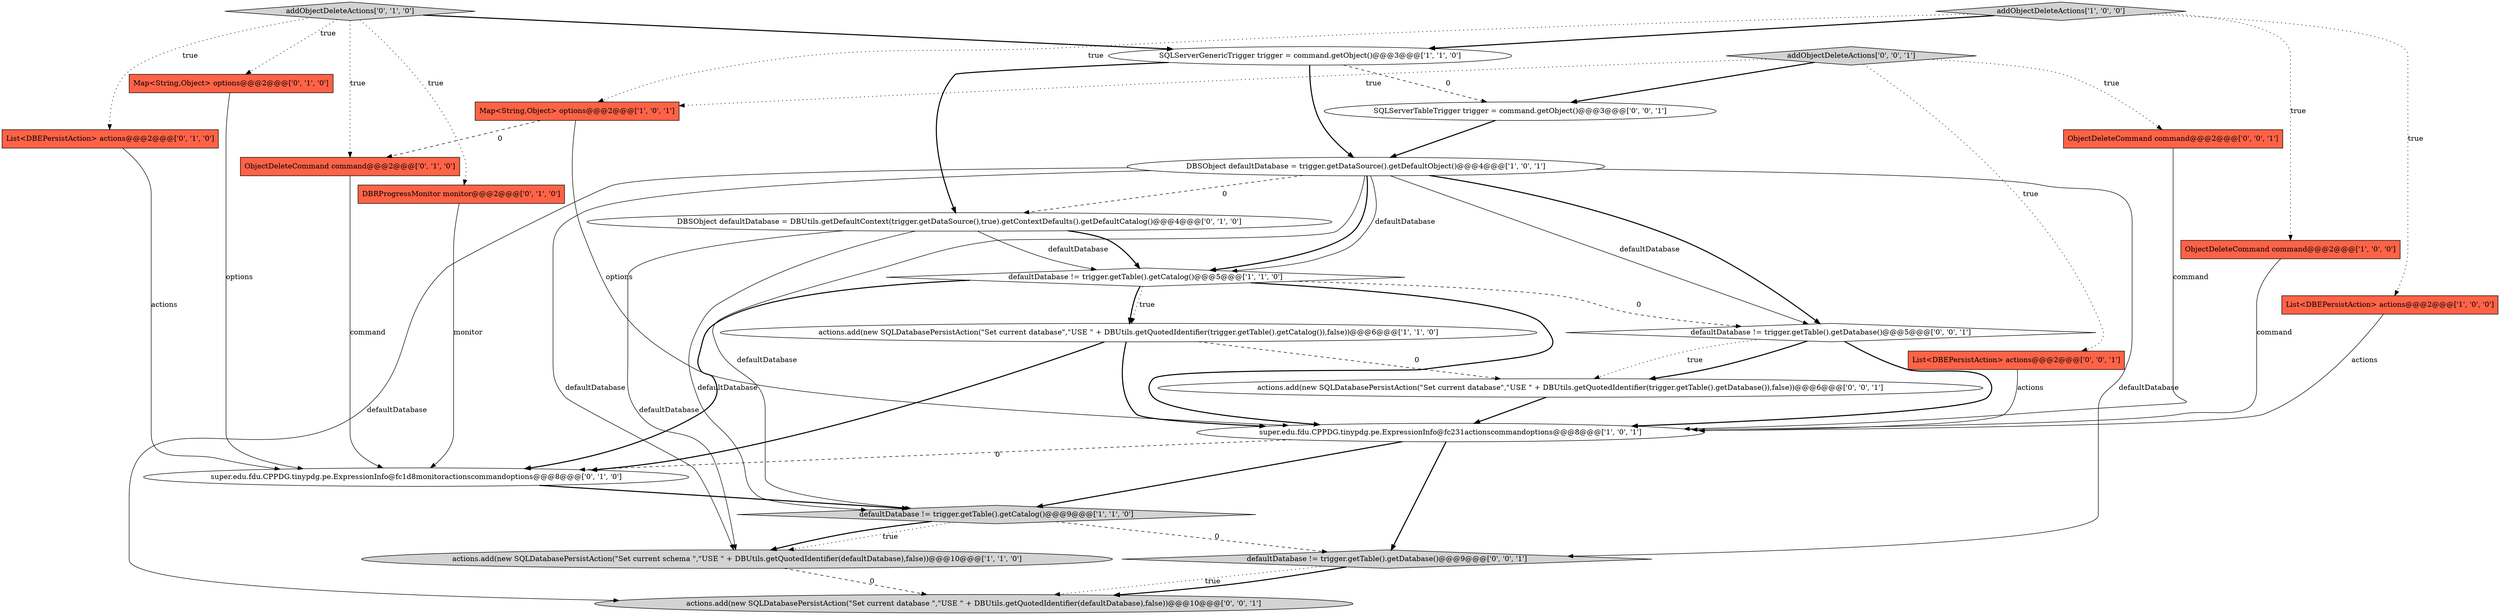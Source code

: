 digraph {
7 [style = filled, label = "super.edu.fdu.CPPDG.tinypdg.pe.ExpressionInfo@fc231actionscommandoptions@@@8@@@['1', '0', '1']", fillcolor = white, shape = ellipse image = "AAA0AAABBB1BBB"];
11 [style = filled, label = "Map<String,Object> options@@@2@@@['0', '1', '0']", fillcolor = tomato, shape = box image = "AAA0AAABBB2BBB"];
2 [style = filled, label = "DBSObject defaultDatabase = trigger.getDataSource().getDefaultObject()@@@4@@@['1', '0', '1']", fillcolor = white, shape = ellipse image = "AAA0AAABBB1BBB"];
14 [style = filled, label = "addObjectDeleteActions['0', '1', '0']", fillcolor = lightgray, shape = diamond image = "AAA0AAABBB2BBB"];
22 [style = filled, label = "List<DBEPersistAction> actions@@@2@@@['0', '0', '1']", fillcolor = tomato, shape = box image = "AAA0AAABBB3BBB"];
18 [style = filled, label = "actions.add(new SQLDatabasePersistAction(\"Set current database \",\"USE \" + DBUtils.getQuotedIdentifier(defaultDatabase),false))@@@10@@@['0', '0', '1']", fillcolor = lightgray, shape = ellipse image = "AAA0AAABBB3BBB"];
13 [style = filled, label = "List<DBEPersistAction> actions@@@2@@@['0', '1', '0']", fillcolor = tomato, shape = box image = "AAA0AAABBB2BBB"];
20 [style = filled, label = "defaultDatabase != trigger.getTable().getDatabase()@@@5@@@['0', '0', '1']", fillcolor = white, shape = diamond image = "AAA0AAABBB3BBB"];
10 [style = filled, label = "Map<String,Object> options@@@2@@@['1', '0', '1']", fillcolor = tomato, shape = box image = "AAA0AAABBB1BBB"];
16 [style = filled, label = "ObjectDeleteCommand command@@@2@@@['0', '1', '0']", fillcolor = tomato, shape = box image = "AAA1AAABBB2BBB"];
15 [style = filled, label = "DBRProgressMonitor monitor@@@2@@@['0', '1', '0']", fillcolor = tomato, shape = box image = "AAA0AAABBB2BBB"];
23 [style = filled, label = "actions.add(new SQLDatabasePersistAction(\"Set current database\",\"USE \" + DBUtils.getQuotedIdentifier(trigger.getTable().getDatabase()),false))@@@6@@@['0', '0', '1']", fillcolor = white, shape = ellipse image = "AAA0AAABBB3BBB"];
24 [style = filled, label = "addObjectDeleteActions['0', '0', '1']", fillcolor = lightgray, shape = diamond image = "AAA0AAABBB3BBB"];
8 [style = filled, label = "defaultDatabase != trigger.getTable().getCatalog()@@@5@@@['1', '1', '0']", fillcolor = white, shape = diamond image = "AAA0AAABBB1BBB"];
9 [style = filled, label = "SQLServerGenericTrigger trigger = command.getObject()@@@3@@@['1', '1', '0']", fillcolor = white, shape = ellipse image = "AAA0AAABBB1BBB"];
25 [style = filled, label = "defaultDatabase != trigger.getTable().getDatabase()@@@9@@@['0', '0', '1']", fillcolor = lightgray, shape = diamond image = "AAA0AAABBB3BBB"];
19 [style = filled, label = "SQLServerTableTrigger trigger = command.getObject()@@@3@@@['0', '0', '1']", fillcolor = white, shape = ellipse image = "AAA0AAABBB3BBB"];
3 [style = filled, label = "defaultDatabase != trigger.getTable().getCatalog()@@@9@@@['1', '1', '0']", fillcolor = lightgray, shape = diamond image = "AAA0AAABBB1BBB"];
12 [style = filled, label = "super.edu.fdu.CPPDG.tinypdg.pe.ExpressionInfo@fc1d8monitoractionscommandoptions@@@8@@@['0', '1', '0']", fillcolor = white, shape = ellipse image = "AAA1AAABBB2BBB"];
0 [style = filled, label = "addObjectDeleteActions['1', '0', '0']", fillcolor = lightgray, shape = diamond image = "AAA0AAABBB1BBB"];
6 [style = filled, label = "ObjectDeleteCommand command@@@2@@@['1', '0', '0']", fillcolor = tomato, shape = box image = "AAA0AAABBB1BBB"];
21 [style = filled, label = "ObjectDeleteCommand command@@@2@@@['0', '0', '1']", fillcolor = tomato, shape = box image = "AAA0AAABBB3BBB"];
4 [style = filled, label = "actions.add(new SQLDatabasePersistAction(\"Set current schema \",\"USE \" + DBUtils.getQuotedIdentifier(defaultDatabase),false))@@@10@@@['1', '1', '0']", fillcolor = lightgray, shape = ellipse image = "AAA0AAABBB1BBB"];
1 [style = filled, label = "List<DBEPersistAction> actions@@@2@@@['1', '0', '0']", fillcolor = tomato, shape = box image = "AAA0AAABBB1BBB"];
17 [style = filled, label = "DBSObject defaultDatabase = DBUtils.getDefaultContext(trigger.getDataSource(),true).getContextDefaults().getDefaultCatalog()@@@4@@@['0', '1', '0']", fillcolor = white, shape = ellipse image = "AAA1AAABBB2BBB"];
5 [style = filled, label = "actions.add(new SQLDatabasePersistAction(\"Set current database\",\"USE \" + DBUtils.getQuotedIdentifier(trigger.getTable().getCatalog()),false))@@@6@@@['1', '1', '0']", fillcolor = white, shape = ellipse image = "AAA0AAABBB1BBB"];
0->10 [style = dotted, label="true"];
20->23 [style = bold, label=""];
0->6 [style = dotted, label="true"];
0->1 [style = dotted, label="true"];
5->7 [style = bold, label=""];
25->18 [style = dotted, label="true"];
8->5 [style = bold, label=""];
8->12 [style = bold, label=""];
20->7 [style = bold, label=""];
17->3 [style = solid, label="defaultDatabase"];
2->17 [style = dashed, label="0"];
2->20 [style = solid, label="defaultDatabase"];
9->2 [style = bold, label=""];
0->9 [style = bold, label=""];
14->16 [style = dotted, label="true"];
6->7 [style = solid, label="command"];
14->9 [style = bold, label=""];
24->10 [style = dotted, label="true"];
24->21 [style = dotted, label="true"];
25->18 [style = bold, label=""];
3->25 [style = dashed, label="0"];
21->7 [style = solid, label="command"];
2->8 [style = bold, label=""];
17->8 [style = solid, label="defaultDatabase"];
2->8 [style = solid, label="defaultDatabase"];
2->3 [style = solid, label="defaultDatabase"];
7->3 [style = bold, label=""];
20->23 [style = dotted, label="true"];
15->12 [style = solid, label="monitor"];
13->12 [style = solid, label="actions"];
8->20 [style = dashed, label="0"];
24->22 [style = dotted, label="true"];
10->16 [style = dashed, label="0"];
16->12 [style = solid, label="command"];
9->19 [style = dashed, label="0"];
14->13 [style = dotted, label="true"];
14->15 [style = dotted, label="true"];
3->4 [style = dotted, label="true"];
9->17 [style = bold, label=""];
2->25 [style = solid, label="defaultDatabase"];
12->3 [style = bold, label=""];
2->20 [style = bold, label=""];
1->7 [style = solid, label="actions"];
10->7 [style = solid, label="options"];
5->23 [style = dashed, label="0"];
7->25 [style = bold, label=""];
7->12 [style = dashed, label="0"];
23->7 [style = bold, label=""];
17->8 [style = bold, label=""];
8->5 [style = dotted, label="true"];
8->7 [style = bold, label=""];
4->18 [style = dashed, label="0"];
5->12 [style = bold, label=""];
24->19 [style = bold, label=""];
19->2 [style = bold, label=""];
14->11 [style = dotted, label="true"];
17->4 [style = solid, label="defaultDatabase"];
22->7 [style = solid, label="actions"];
2->4 [style = solid, label="defaultDatabase"];
2->18 [style = solid, label="defaultDatabase"];
3->4 [style = bold, label=""];
11->12 [style = solid, label="options"];
}
